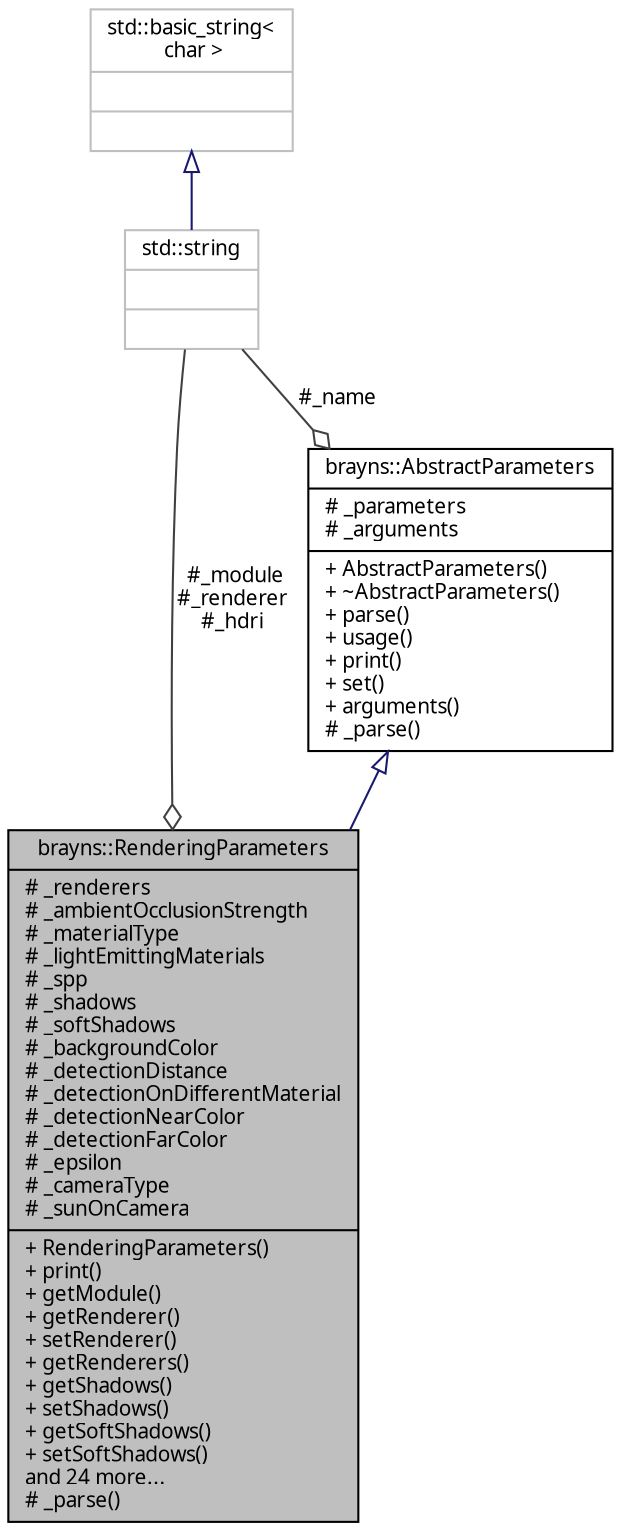 digraph "brayns::RenderingParameters"
{
  edge [fontname="Sans",fontsize="10",labelfontname="Sans",labelfontsize="10"];
  node [fontname="Sans",fontsize="10",shape=record];
  Node1 [label="{brayns::RenderingParameters\n|# _renderers\l# _ambientOcclusionStrength\l# _materialType\l# _lightEmittingMaterials\l# _spp\l# _shadows\l# _softShadows\l# _backgroundColor\l# _detectionDistance\l# _detectionOnDifferentMaterial\l# _detectionNearColor\l# _detectionFarColor\l# _epsilon\l# _cameraType\l# _sunOnCamera\l|+ RenderingParameters()\l+ print()\l+ getModule()\l+ getRenderer()\l+ setRenderer()\l+ getRenderers()\l+ getShadows()\l+ setShadows()\l+ getSoftShadows()\l+ setSoftShadows()\land 24 more...\l# _parse()\l}",height=0.2,width=0.4,color="black", fillcolor="grey75", style="filled" fontcolor="black"];
  Node2 -> Node1 [dir="back",color="midnightblue",fontsize="10",style="solid",arrowtail="onormal",fontname="Sans"];
  Node2 [label="{brayns::AbstractParameters\n|# _parameters\l# _arguments\l|+ AbstractParameters()\l+ ~AbstractParameters()\l+ parse()\l+ usage()\l+ print()\l+ set()\l+ arguments()\l# _parse()\l}",height=0.2,width=0.4,color="black", fillcolor="white", style="filled",URL="$classbrayns_1_1_abstract_parameters.html",tooltip="Base class defining command line parameters. "];
  Node3 -> Node2 [color="grey25",fontsize="10",style="solid",label=" #_name" ,arrowhead="odiamond",fontname="Sans"];
  Node3 [label="{std::string\n||}",height=0.2,width=0.4,color="grey75", fillcolor="white", style="filled",tooltip="STL class. "];
  Node4 -> Node3 [dir="back",color="midnightblue",fontsize="10",style="solid",arrowtail="onormal",fontname="Sans"];
  Node4 [label="{std::basic_string\<\l char \>\n||}",height=0.2,width=0.4,color="grey75", fillcolor="white", style="filled",tooltip="STL class. "];
  Node3 -> Node1 [color="grey25",fontsize="10",style="solid",label=" #_module\n#_renderer\n#_hdri" ,arrowhead="odiamond",fontname="Sans"];
}
